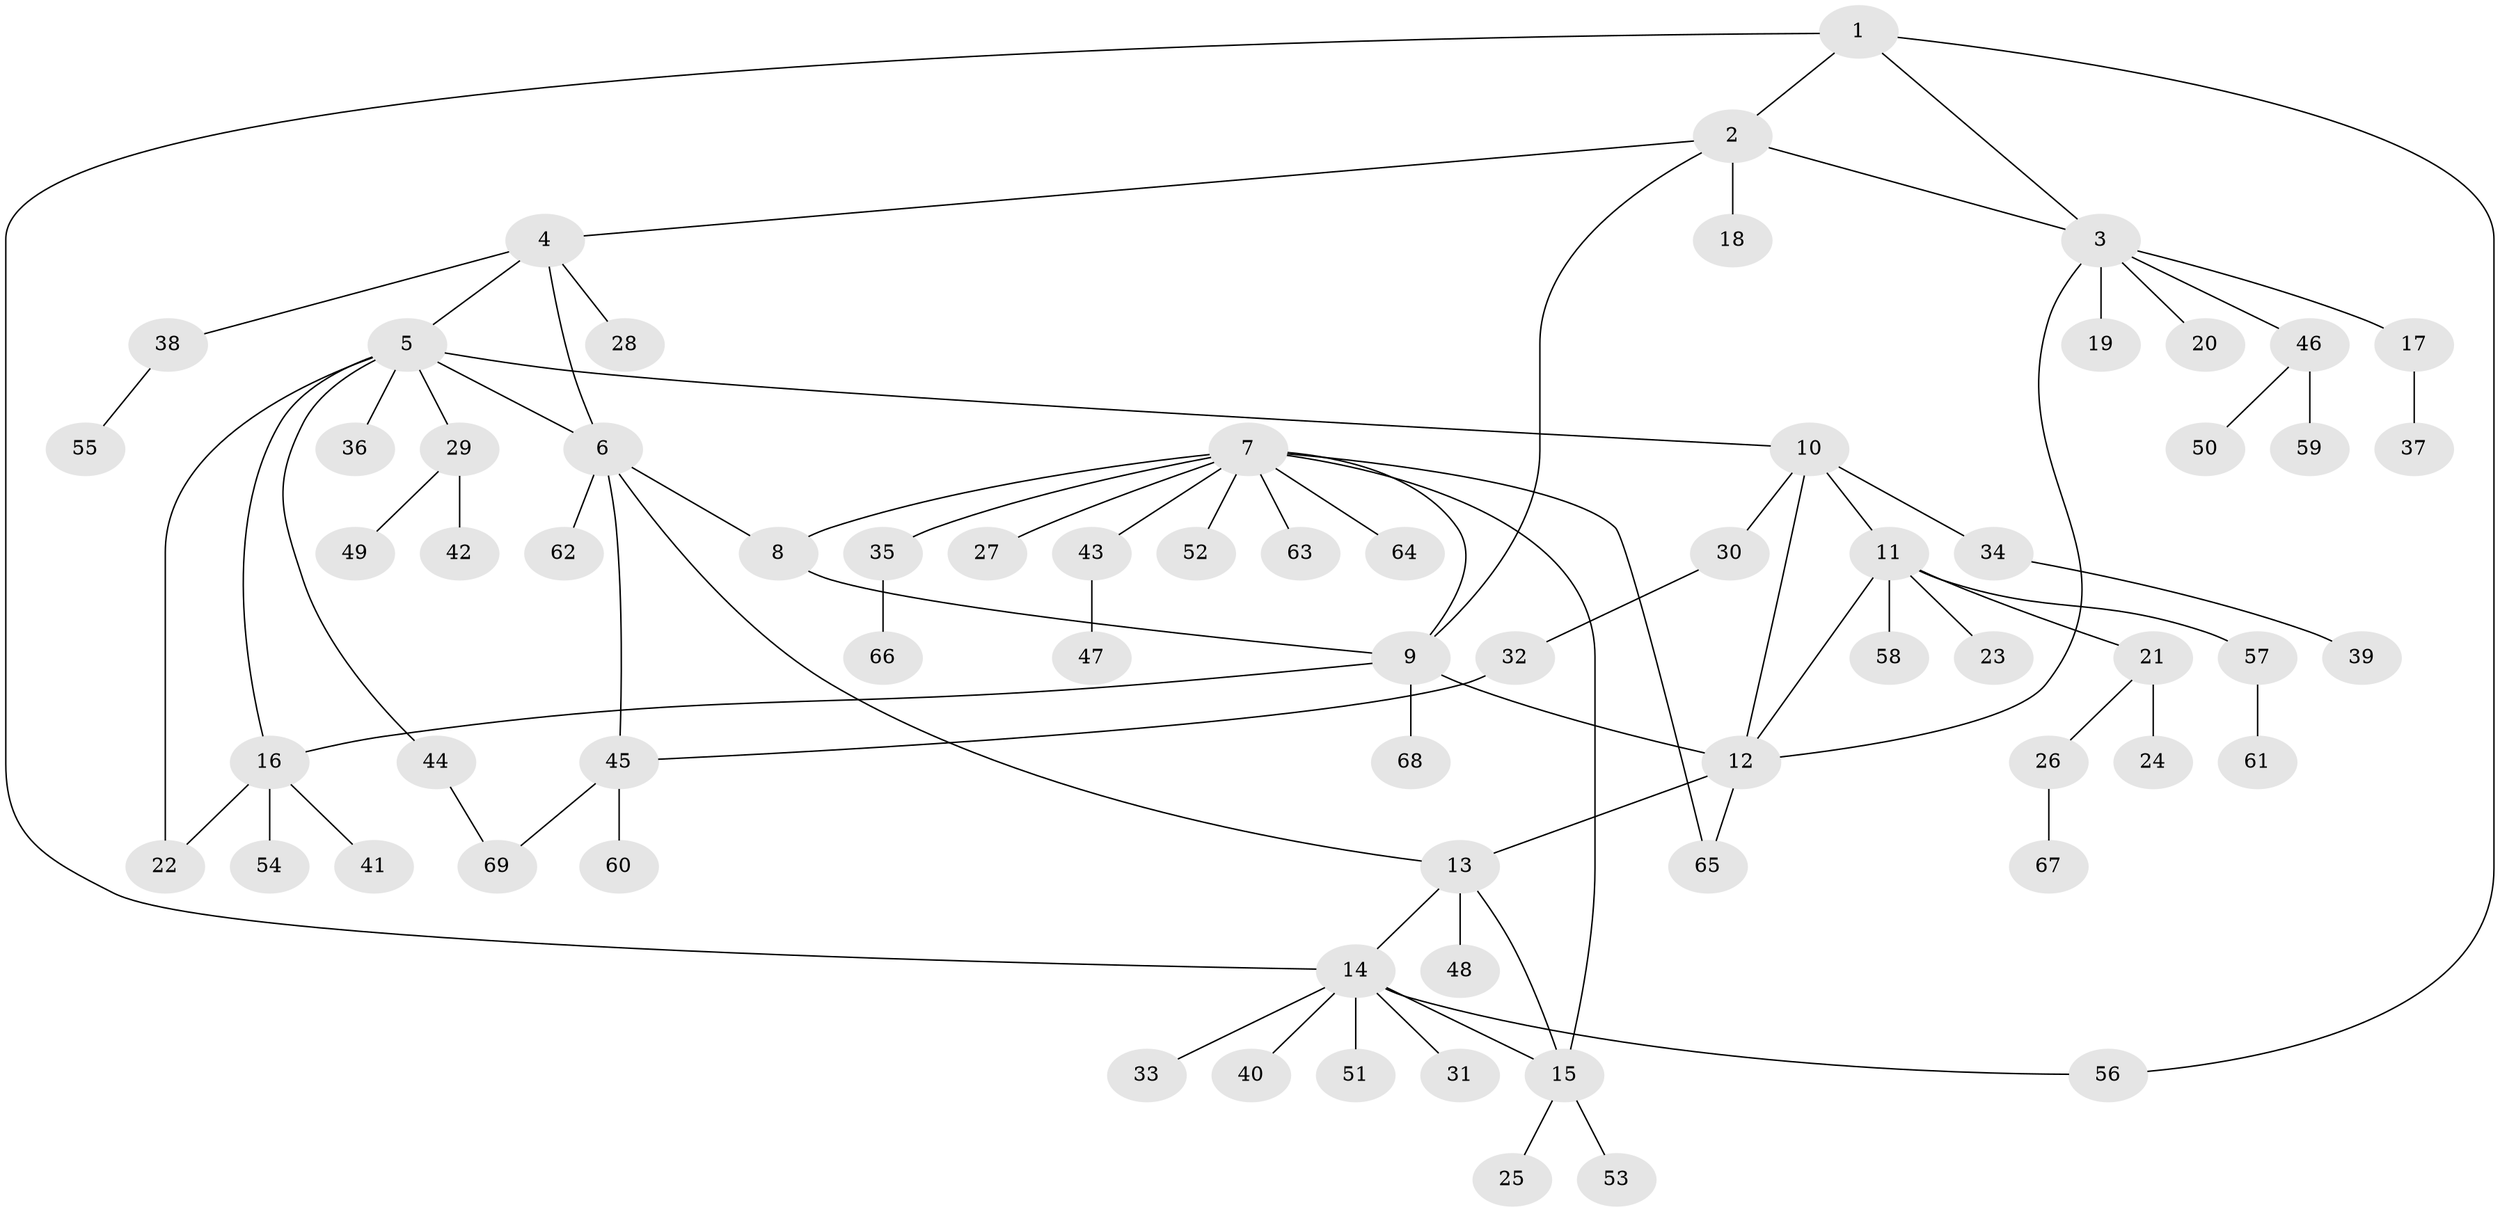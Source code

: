 // Generated by graph-tools (version 1.1) at 2025/15/03/09/25 04:15:58]
// undirected, 69 vertices, 85 edges
graph export_dot {
graph [start="1"]
  node [color=gray90,style=filled];
  1;
  2;
  3;
  4;
  5;
  6;
  7;
  8;
  9;
  10;
  11;
  12;
  13;
  14;
  15;
  16;
  17;
  18;
  19;
  20;
  21;
  22;
  23;
  24;
  25;
  26;
  27;
  28;
  29;
  30;
  31;
  32;
  33;
  34;
  35;
  36;
  37;
  38;
  39;
  40;
  41;
  42;
  43;
  44;
  45;
  46;
  47;
  48;
  49;
  50;
  51;
  52;
  53;
  54;
  55;
  56;
  57;
  58;
  59;
  60;
  61;
  62;
  63;
  64;
  65;
  66;
  67;
  68;
  69;
  1 -- 2;
  1 -- 3;
  1 -- 14;
  1 -- 56;
  2 -- 3;
  2 -- 4;
  2 -- 9;
  2 -- 18;
  3 -- 12;
  3 -- 17;
  3 -- 19;
  3 -- 20;
  3 -- 46;
  4 -- 5;
  4 -- 6;
  4 -- 28;
  4 -- 38;
  5 -- 6;
  5 -- 10;
  5 -- 16;
  5 -- 22;
  5 -- 29;
  5 -- 36;
  5 -- 44;
  6 -- 8;
  6 -- 13;
  6 -- 45;
  6 -- 62;
  7 -- 8;
  7 -- 9;
  7 -- 15;
  7 -- 27;
  7 -- 35;
  7 -- 43;
  7 -- 52;
  7 -- 63;
  7 -- 64;
  7 -- 65;
  8 -- 9;
  9 -- 12;
  9 -- 16;
  9 -- 68;
  10 -- 11;
  10 -- 12;
  10 -- 30;
  10 -- 34;
  11 -- 12;
  11 -- 21;
  11 -- 23;
  11 -- 57;
  11 -- 58;
  12 -- 13;
  12 -- 65;
  13 -- 14;
  13 -- 15;
  13 -- 48;
  14 -- 15;
  14 -- 31;
  14 -- 33;
  14 -- 40;
  14 -- 51;
  14 -- 56;
  15 -- 25;
  15 -- 53;
  16 -- 22;
  16 -- 41;
  16 -- 54;
  17 -- 37;
  21 -- 24;
  21 -- 26;
  26 -- 67;
  29 -- 42;
  29 -- 49;
  30 -- 32;
  32 -- 45;
  34 -- 39;
  35 -- 66;
  38 -- 55;
  43 -- 47;
  44 -- 69;
  45 -- 60;
  45 -- 69;
  46 -- 50;
  46 -- 59;
  57 -- 61;
}
